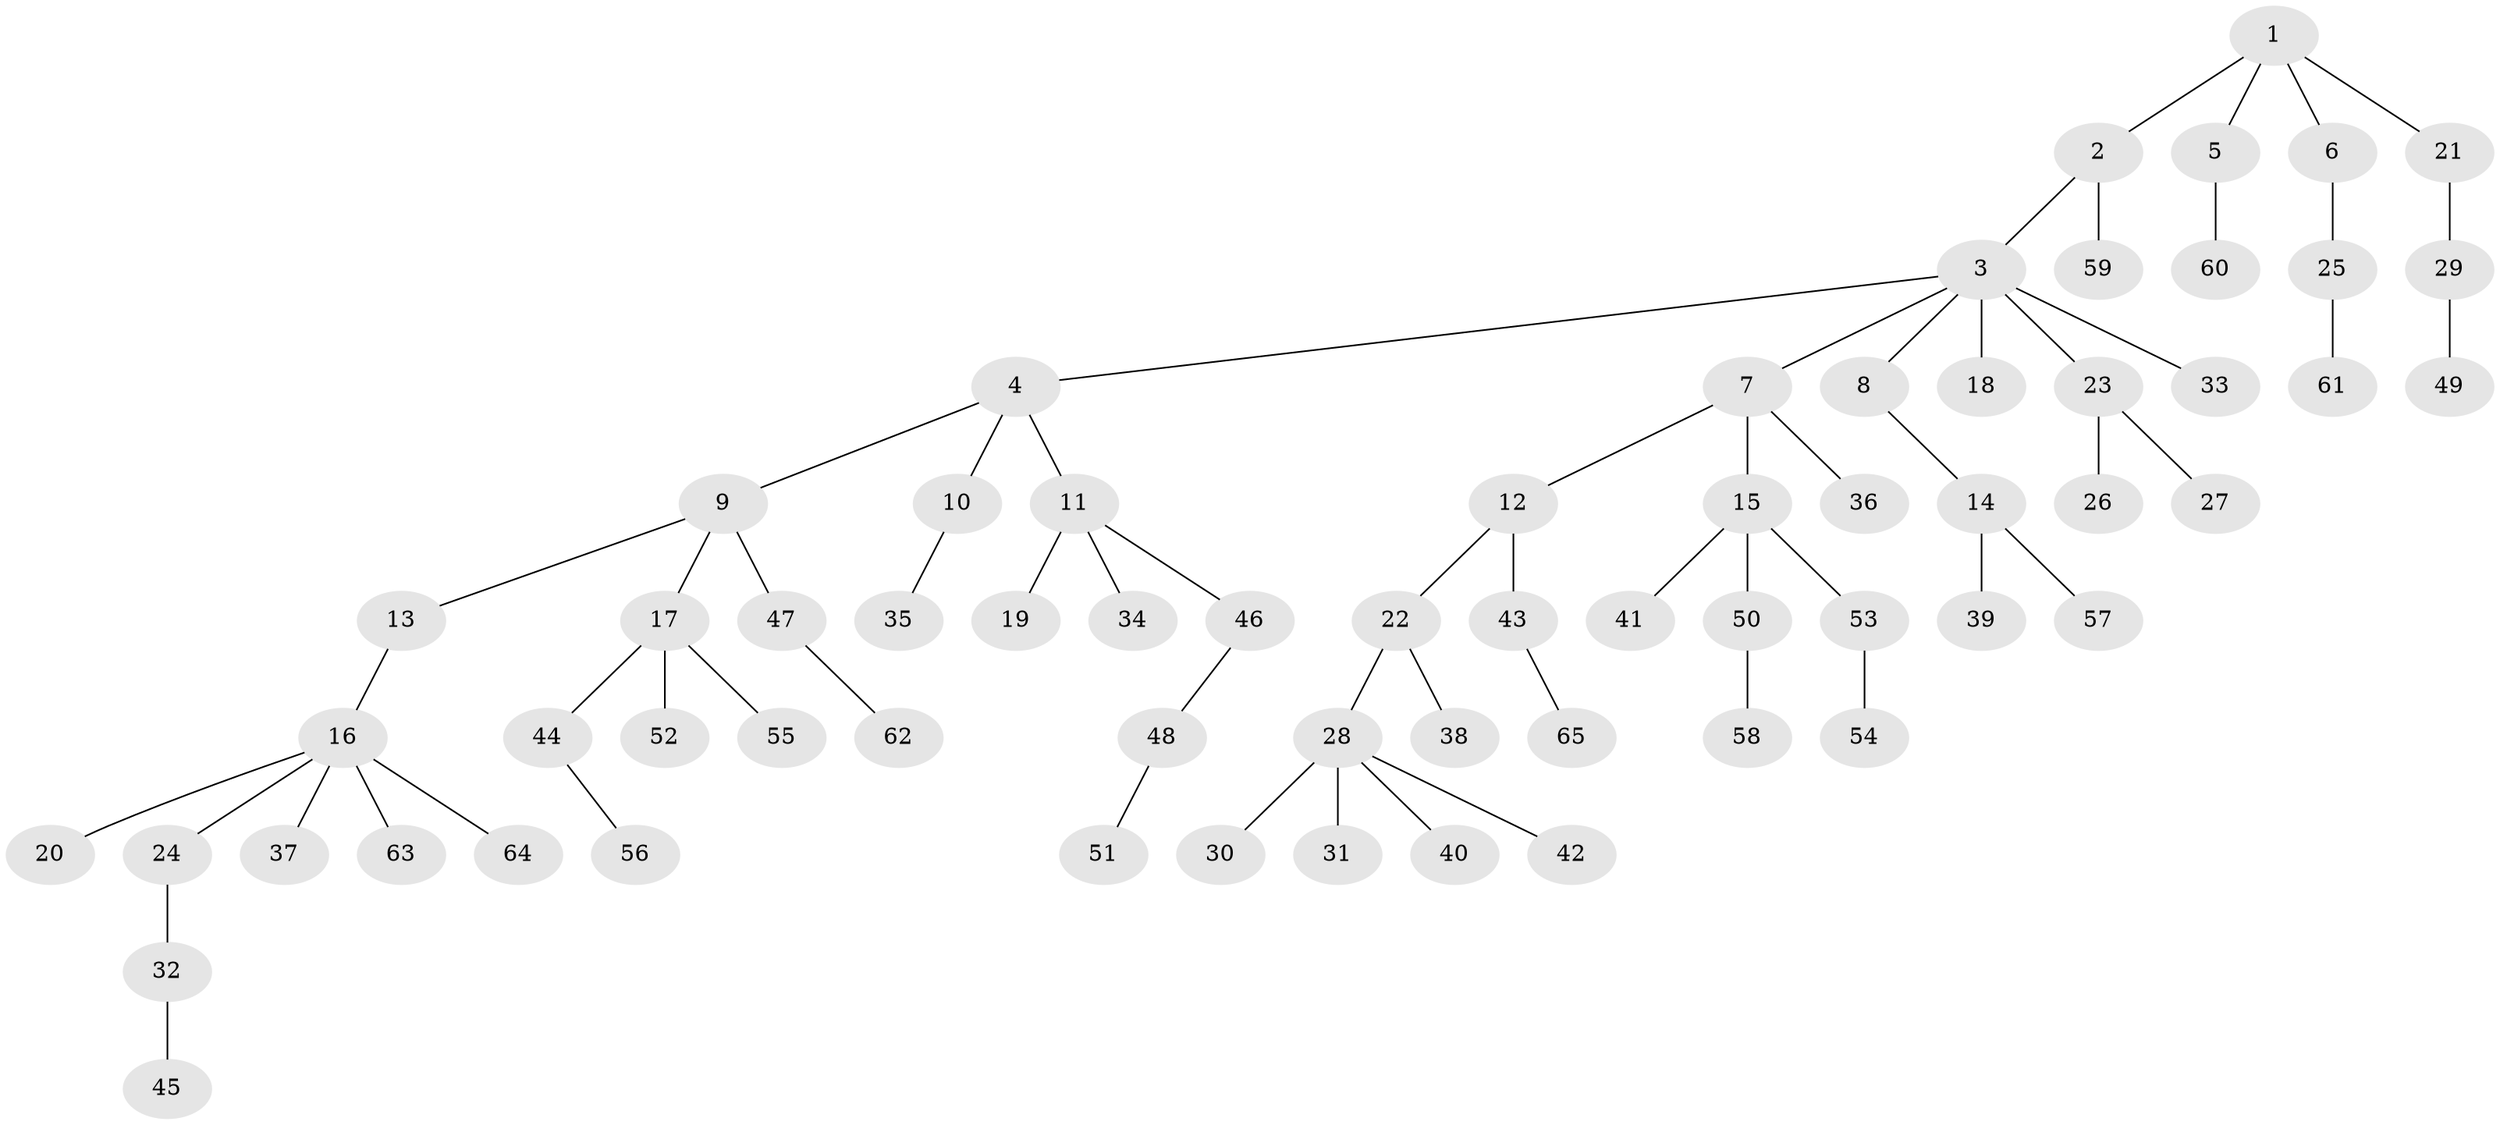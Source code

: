 // coarse degree distribution, {4: 0.07317073170731707, 2: 0.2682926829268293, 6: 0.024390243902439025, 1: 0.4878048780487805, 3: 0.12195121951219512, 5: 0.024390243902439025}
// Generated by graph-tools (version 1.1) at 2025/52/03/04/25 22:52:01]
// undirected, 65 vertices, 64 edges
graph export_dot {
  node [color=gray90,style=filled];
  1;
  2;
  3;
  4;
  5;
  6;
  7;
  8;
  9;
  10;
  11;
  12;
  13;
  14;
  15;
  16;
  17;
  18;
  19;
  20;
  21;
  22;
  23;
  24;
  25;
  26;
  27;
  28;
  29;
  30;
  31;
  32;
  33;
  34;
  35;
  36;
  37;
  38;
  39;
  40;
  41;
  42;
  43;
  44;
  45;
  46;
  47;
  48;
  49;
  50;
  51;
  52;
  53;
  54;
  55;
  56;
  57;
  58;
  59;
  60;
  61;
  62;
  63;
  64;
  65;
  1 -- 2;
  1 -- 5;
  1 -- 6;
  1 -- 21;
  2 -- 3;
  2 -- 59;
  3 -- 4;
  3 -- 7;
  3 -- 8;
  3 -- 18;
  3 -- 23;
  3 -- 33;
  4 -- 9;
  4 -- 10;
  4 -- 11;
  5 -- 60;
  6 -- 25;
  7 -- 12;
  7 -- 15;
  7 -- 36;
  8 -- 14;
  9 -- 13;
  9 -- 17;
  9 -- 47;
  10 -- 35;
  11 -- 19;
  11 -- 34;
  11 -- 46;
  12 -- 22;
  12 -- 43;
  13 -- 16;
  14 -- 39;
  14 -- 57;
  15 -- 41;
  15 -- 50;
  15 -- 53;
  16 -- 20;
  16 -- 24;
  16 -- 37;
  16 -- 63;
  16 -- 64;
  17 -- 44;
  17 -- 52;
  17 -- 55;
  21 -- 29;
  22 -- 28;
  22 -- 38;
  23 -- 26;
  23 -- 27;
  24 -- 32;
  25 -- 61;
  28 -- 30;
  28 -- 31;
  28 -- 40;
  28 -- 42;
  29 -- 49;
  32 -- 45;
  43 -- 65;
  44 -- 56;
  46 -- 48;
  47 -- 62;
  48 -- 51;
  50 -- 58;
  53 -- 54;
}
